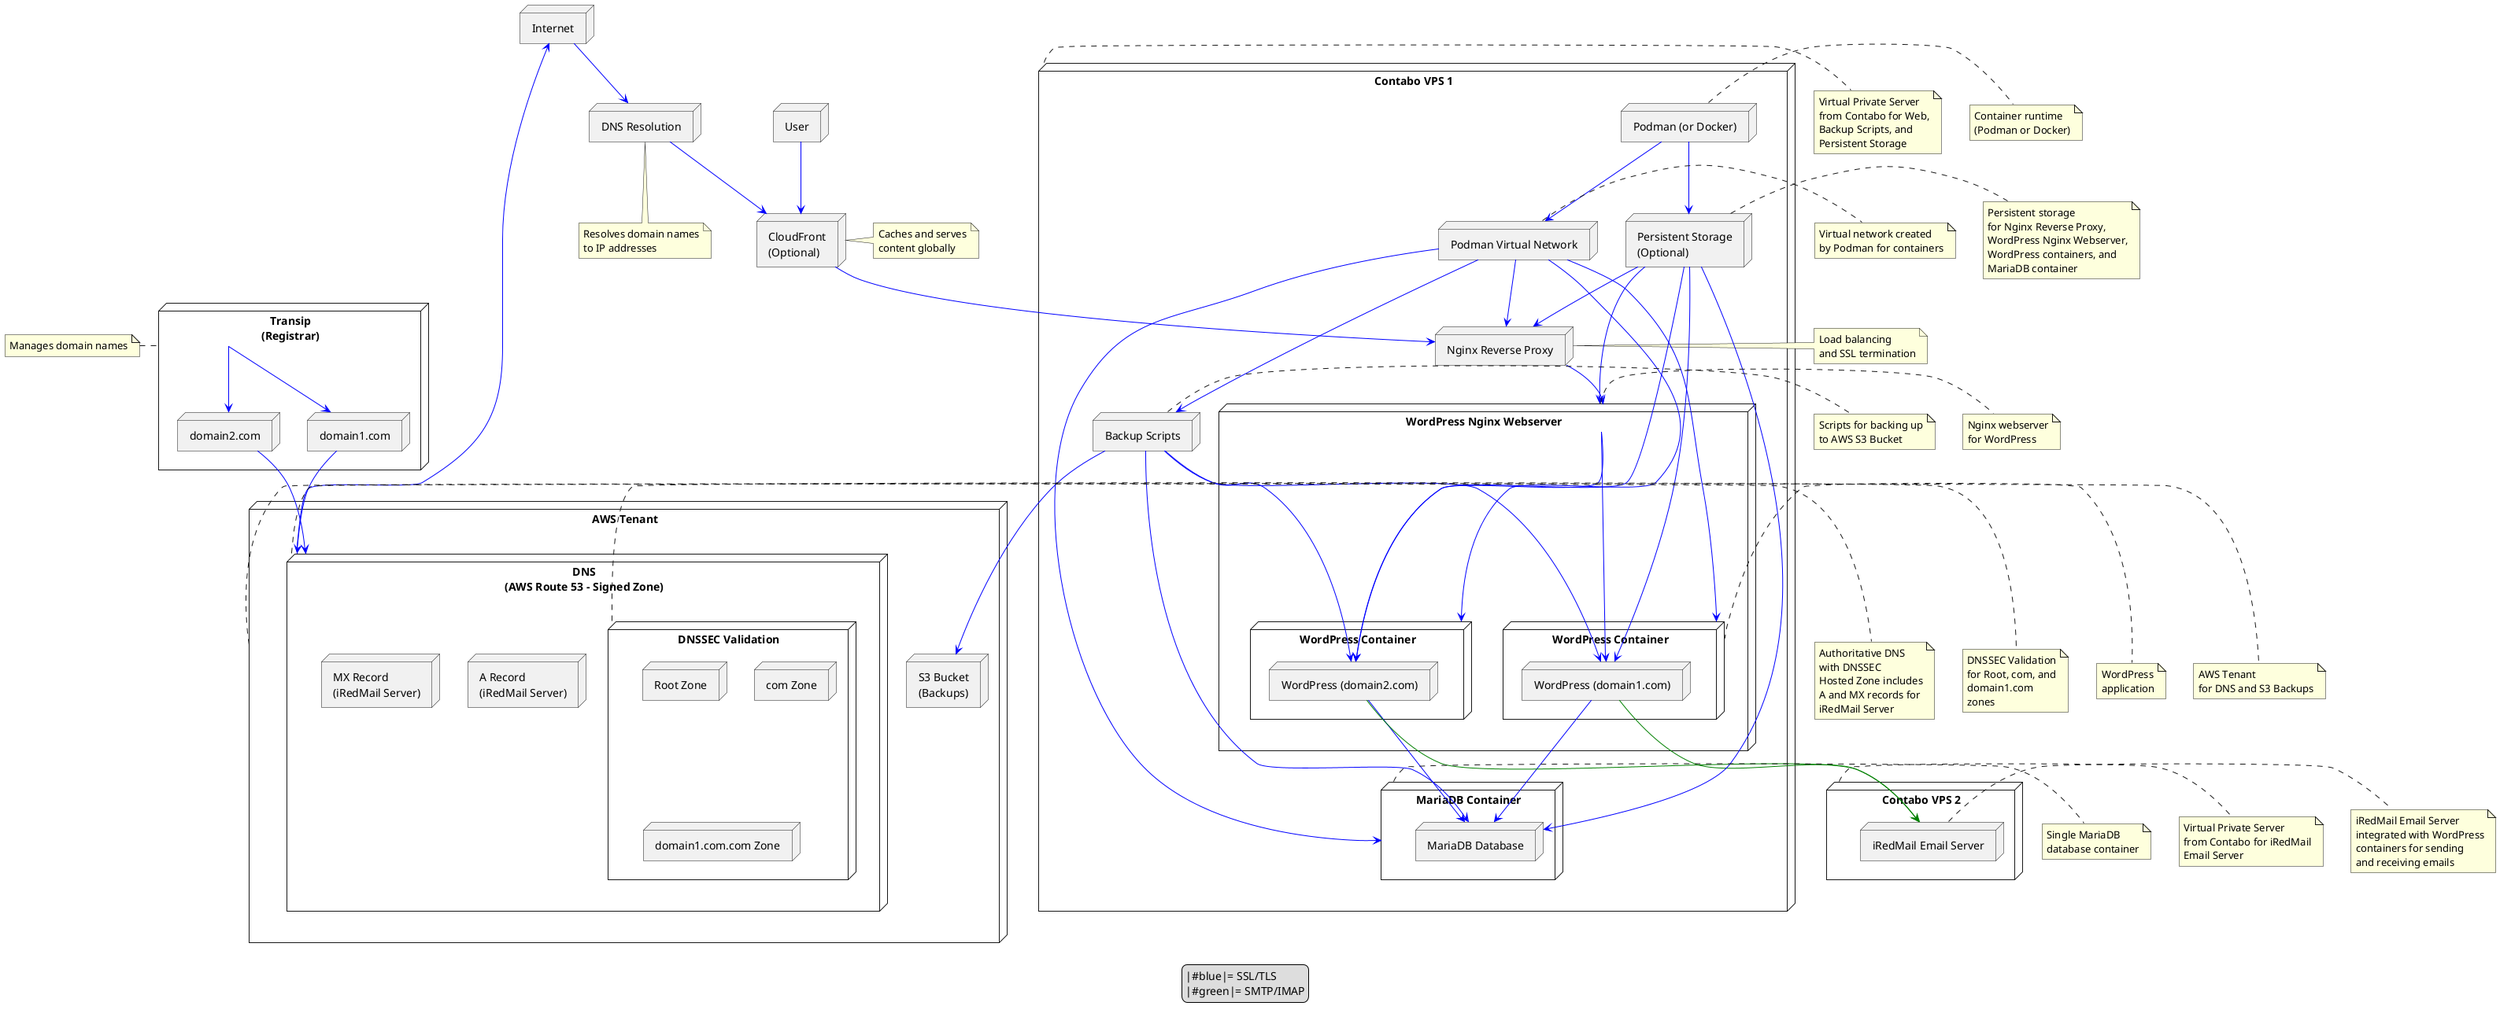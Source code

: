 @startuml
node "Transip\n(Registrar)" as Registrar {
  node "domain1.com" as Domain1
  node "domain2.com" as Domain2
}

node "Internet" as Internet

node "DNS Resolution" as DNSResolution

node "CloudFront\n(Optional)" as CloudFront

node "Contabo VPS 1" as VPS1 {
  node "Nginx Reverse Proxy" as ReverseProxy
  node "Persistent Storage\n(Optional)" as Volumes

  node "WordPress Nginx Webserver" as WordPressWebserver {
    node "WordPress Container" as WordPressContainer1 {
      node "WordPress (domain1.com)" as WordPress1
    }
    node "WordPress Container" as WordPressContainer2 {
      node "WordPress (domain2.com)" as WordPress2
    }
  }

  node "MariaDB Container" as MariaDBContainer {
    node "MariaDB Database" as Database
  }

  node "Podman Virtual Network" as PodmanNetwork
  node "Podman (or Docker)" as Podman
  node "Backup Scripts" as BackupScripts
}

node "Contabo VPS 2" as VPS2 {
  node "iRedMail Email Server" as EmailServer
}

node "AWS Tenant" as AWSTenanant {
  node "DNS\n(AWS Route 53 - Signed Zone)" as DNS {
    node "A Record\n(iRedMail Server)" as ARecord
    node "MX Record\n(iRedMail Server)" as MXRecord
    node "DNSSEC Validation" as DNSSECValidation {
      node "Root Zone" as RootZone
      node "com Zone" as ComZone
      node "domain1.com.com Zone" as domain1Zone
    }
  }
  node "S3 Bucket\n(Backups)" as S3Bucket
}

node "User" as User

Registrar -[#blue]-> Domain1
Registrar -[#blue]-> Domain2
Domain1 -[#blue]-> DNS
Domain2 -[#blue]-> DNS
DNS -[#blue]-> Internet

Internet -[#blue]-> DNSResolution
DNSResolution -[#blue]-> CloudFront

User -[#blue]-> CloudFront
CloudFront -[#blue]-> ReverseProxy
ReverseProxy -[#blue]-> WordPressWebserver

WordPressWebserver -[#blue]-> WordPress1
WordPressWebserver -[#blue]-> WordPress2

WordPress1 -[#blue]-> Database
WordPress2 -[#blue]-> Database

WordPress1 -[#green]-> EmailServer
WordPress2 -[#green]-> EmailServer

Podman -[#blue]-> PodmanNetwork
PodmanNetwork -[#blue]-> WordPressContainer1
PodmanNetwork -[#blue]-> WordPressContainer2
PodmanNetwork -[#blue]-> MariaDBContainer
PodmanNetwork -[#blue]-> ReverseProxy
PodmanNetwork -[#blue]-> BackupScripts

Podman -[#blue]-> Volumes
Volumes -[#blue]-> ReverseProxy
Volumes -[#blue]-> WordPressWebserver
Volumes -[#blue]-> WordPress1
Volumes -[#blue]-> WordPress2
Volumes -[#blue]-> Database

BackupScripts -[#blue]-> S3Bucket
BackupScripts -[#blue]-> WordPress1
BackupScripts -[#blue]-> WordPress2
BackupScripts -[#blue]-> Database

note left of Registrar
  Manages domain names
end note

note right of DNS
  Authoritative DNS
  with DNSSEC
  Hosted Zone includes
  A and MX records for
  iRedMail Server
end note

note right of DNSSECValidation
  DNSSEC Validation
  for Root, com, and
  domain1.com
  zones
end note

note bottom of DNSResolution
  Resolves domain names
  to IP addresses
end note

note right of CloudFront
  Caches and serves
  content globally
end note

note right of VPS1
  Virtual Private Server
  from Contabo for Web,
  Backup Scripts, and
  Persistent Storage
end note

note right of ReverseProxy
  Load balancing
  and SSL termination
end note

note right of WordPressWebserver
  Nginx webserver
  for WordPress
end note

note right of WordPressContainer1
  WordPress
  application
end note

note right of MariaDBContainer
  Single MariaDB
  database container
end note

note right of PodmanNetwork
  Virtual network created
  by Podman for containers
end note

note right of Podman
  Container runtime
  (Podman or Docker)
end note

note right of Volumes
  Persistent storage
  for Nginx Reverse Proxy,
  WordPress Nginx Webserver,
  WordPress containers, and
  MariaDB container
end note

note right of BackupScripts
  Scripts for backing up
  to AWS S3 Bucket
end note

note right of VPS2
  Virtual Private Server
  from Contabo for iRedMail
  Email Server
end note

note right of EmailServer
  iRedMail Email Server
  integrated with WordPress
  containers for sending
  and receiving emails
end note

note right of AWSTenanant
  AWS Tenant
  for DNS and S3 Backups
end note

legend
  |#blue|= SSL/TLS
  |#green|= SMTP/IMAP
endlegend
@enduml
